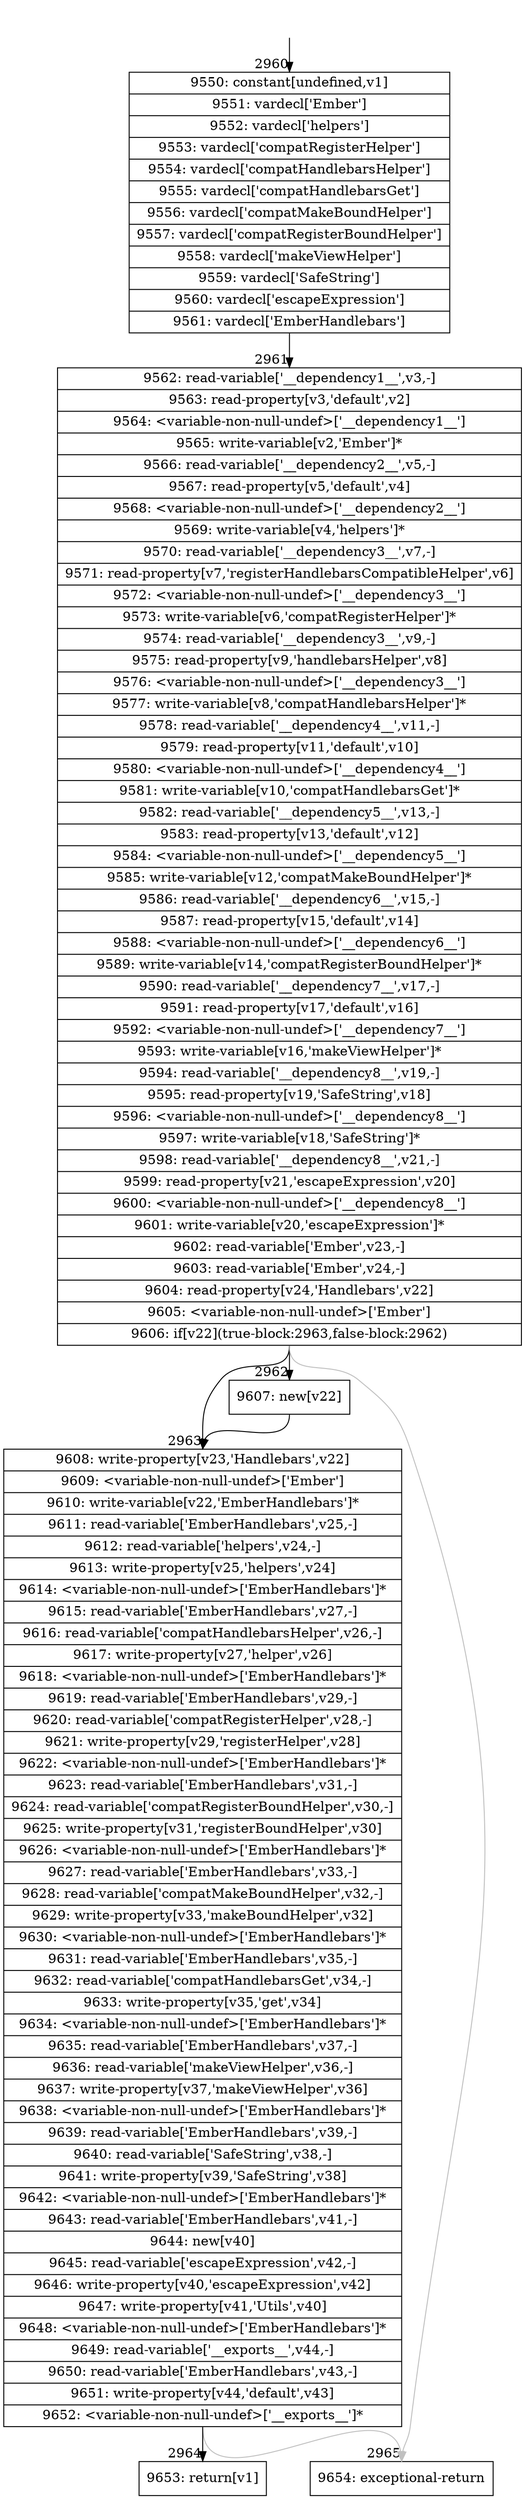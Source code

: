 digraph {
rankdir="TD"
BB_entry238[shape=none,label=""];
BB_entry238 -> BB2960 [tailport=s, headport=n, headlabel="    2960"]
BB2960 [shape=record label="{9550: constant[undefined,v1]|9551: vardecl['Ember']|9552: vardecl['helpers']|9553: vardecl['compatRegisterHelper']|9554: vardecl['compatHandlebarsHelper']|9555: vardecl['compatHandlebarsGet']|9556: vardecl['compatMakeBoundHelper']|9557: vardecl['compatRegisterBoundHelper']|9558: vardecl['makeViewHelper']|9559: vardecl['SafeString']|9560: vardecl['escapeExpression']|9561: vardecl['EmberHandlebars']}" ] 
BB2960 -> BB2961 [tailport=s, headport=n, headlabel="      2961"]
BB2961 [shape=record label="{9562: read-variable['__dependency1__',v3,-]|9563: read-property[v3,'default',v2]|9564: \<variable-non-null-undef\>['__dependency1__']|9565: write-variable[v2,'Ember']*|9566: read-variable['__dependency2__',v5,-]|9567: read-property[v5,'default',v4]|9568: \<variable-non-null-undef\>['__dependency2__']|9569: write-variable[v4,'helpers']*|9570: read-variable['__dependency3__',v7,-]|9571: read-property[v7,'registerHandlebarsCompatibleHelper',v6]|9572: \<variable-non-null-undef\>['__dependency3__']|9573: write-variable[v6,'compatRegisterHelper']*|9574: read-variable['__dependency3__',v9,-]|9575: read-property[v9,'handlebarsHelper',v8]|9576: \<variable-non-null-undef\>['__dependency3__']|9577: write-variable[v8,'compatHandlebarsHelper']*|9578: read-variable['__dependency4__',v11,-]|9579: read-property[v11,'default',v10]|9580: \<variable-non-null-undef\>['__dependency4__']|9581: write-variable[v10,'compatHandlebarsGet']*|9582: read-variable['__dependency5__',v13,-]|9583: read-property[v13,'default',v12]|9584: \<variable-non-null-undef\>['__dependency5__']|9585: write-variable[v12,'compatMakeBoundHelper']*|9586: read-variable['__dependency6__',v15,-]|9587: read-property[v15,'default',v14]|9588: \<variable-non-null-undef\>['__dependency6__']|9589: write-variable[v14,'compatRegisterBoundHelper']*|9590: read-variable['__dependency7__',v17,-]|9591: read-property[v17,'default',v16]|9592: \<variable-non-null-undef\>['__dependency7__']|9593: write-variable[v16,'makeViewHelper']*|9594: read-variable['__dependency8__',v19,-]|9595: read-property[v19,'SafeString',v18]|9596: \<variable-non-null-undef\>['__dependency8__']|9597: write-variable[v18,'SafeString']*|9598: read-variable['__dependency8__',v21,-]|9599: read-property[v21,'escapeExpression',v20]|9600: \<variable-non-null-undef\>['__dependency8__']|9601: write-variable[v20,'escapeExpression']*|9602: read-variable['Ember',v23,-]|9603: read-variable['Ember',v24,-]|9604: read-property[v24,'Handlebars',v22]|9605: \<variable-non-null-undef\>['Ember']|9606: if[v22](true-block:2963,false-block:2962)}" ] 
BB2961 -> BB2963 [tailport=s, headport=n, headlabel="      2963"]
BB2961 -> BB2962 [tailport=s, headport=n, headlabel="      2962"]
BB2961 -> BB2965 [tailport=s, headport=n, color=gray, headlabel="      2965"]
BB2962 [shape=record label="{9607: new[v22]}" ] 
BB2962 -> BB2963 [tailport=s, headport=n]
BB2963 [shape=record label="{9608: write-property[v23,'Handlebars',v22]|9609: \<variable-non-null-undef\>['Ember']|9610: write-variable[v22,'EmberHandlebars']*|9611: read-variable['EmberHandlebars',v25,-]|9612: read-variable['helpers',v24,-]|9613: write-property[v25,'helpers',v24]|9614: \<variable-non-null-undef\>['EmberHandlebars']*|9615: read-variable['EmberHandlebars',v27,-]|9616: read-variable['compatHandlebarsHelper',v26,-]|9617: write-property[v27,'helper',v26]|9618: \<variable-non-null-undef\>['EmberHandlebars']*|9619: read-variable['EmberHandlebars',v29,-]|9620: read-variable['compatRegisterHelper',v28,-]|9621: write-property[v29,'registerHelper',v28]|9622: \<variable-non-null-undef\>['EmberHandlebars']*|9623: read-variable['EmberHandlebars',v31,-]|9624: read-variable['compatRegisterBoundHelper',v30,-]|9625: write-property[v31,'registerBoundHelper',v30]|9626: \<variable-non-null-undef\>['EmberHandlebars']*|9627: read-variable['EmberHandlebars',v33,-]|9628: read-variable['compatMakeBoundHelper',v32,-]|9629: write-property[v33,'makeBoundHelper',v32]|9630: \<variable-non-null-undef\>['EmberHandlebars']*|9631: read-variable['EmberHandlebars',v35,-]|9632: read-variable['compatHandlebarsGet',v34,-]|9633: write-property[v35,'get',v34]|9634: \<variable-non-null-undef\>['EmberHandlebars']*|9635: read-variable['EmberHandlebars',v37,-]|9636: read-variable['makeViewHelper',v36,-]|9637: write-property[v37,'makeViewHelper',v36]|9638: \<variable-non-null-undef\>['EmberHandlebars']*|9639: read-variable['EmberHandlebars',v39,-]|9640: read-variable['SafeString',v38,-]|9641: write-property[v39,'SafeString',v38]|9642: \<variable-non-null-undef\>['EmberHandlebars']*|9643: read-variable['EmberHandlebars',v41,-]|9644: new[v40]|9645: read-variable['escapeExpression',v42,-]|9646: write-property[v40,'escapeExpression',v42]|9647: write-property[v41,'Utils',v40]|9648: \<variable-non-null-undef\>['EmberHandlebars']*|9649: read-variable['__exports__',v44,-]|9650: read-variable['EmberHandlebars',v43,-]|9651: write-property[v44,'default',v43]|9652: \<variable-non-null-undef\>['__exports__']*}" ] 
BB2963 -> BB2964 [tailport=s, headport=n, headlabel="      2964"]
BB2963 -> BB2965 [tailport=s, headport=n, color=gray]
BB2964 [shape=record label="{9653: return[v1]}" ] 
BB2965 [shape=record label="{9654: exceptional-return}" ] 
//#$~ 4925
}
